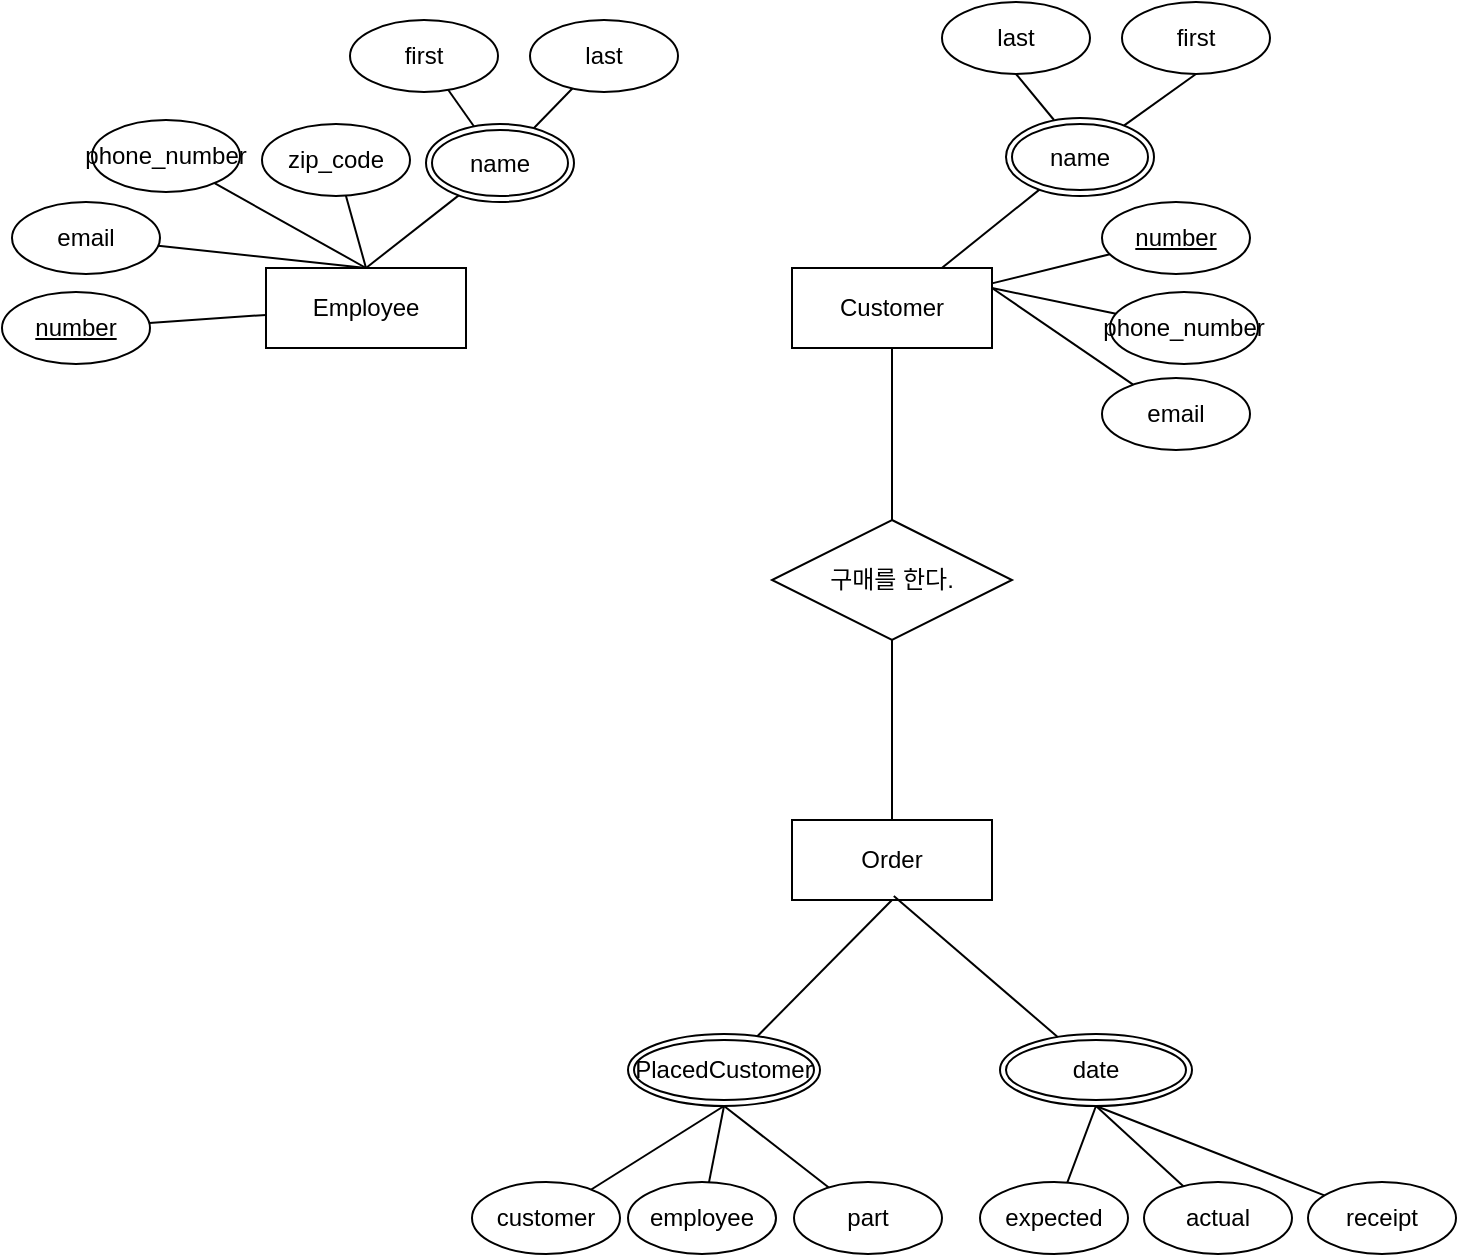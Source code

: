<mxfile version="24.0.8" type="github">
  <diagram name="페이지-1" id="WPOqP1bTp_Iol4xRQsoV">
    <mxGraphModel dx="1225" dy="1223" grid="0" gridSize="10" guides="1" tooltips="1" connect="1" arrows="1" fold="1" page="0" pageScale="1" pageWidth="1600" pageHeight="900" math="0" shadow="0">
      <root>
        <mxCell id="0" />
        <mxCell id="1" parent="0" />
        <mxCell id="xTMbIJmY8bYaw_9mGzrM-14" value="Employee" style="whiteSpace=wrap;html=1;align=center;" vertex="1" parent="1">
          <mxGeometry x="296" y="365" width="100" height="40" as="geometry" />
        </mxCell>
        <mxCell id="xTMbIJmY8bYaw_9mGzrM-23" style="rounded=0;orthogonalLoop=1;jettySize=auto;html=1;entryX=0.5;entryY=0;entryDx=0;entryDy=0;endArrow=none;endFill=0;" edge="1" parent="1" source="xTMbIJmY8bYaw_9mGzrM-15" target="xTMbIJmY8bYaw_9mGzrM-14">
          <mxGeometry relative="1" as="geometry" />
        </mxCell>
        <mxCell id="xTMbIJmY8bYaw_9mGzrM-15" value="zip_code" style="ellipse;whiteSpace=wrap;html=1;align=center;" vertex="1" parent="1">
          <mxGeometry x="294" y="293" width="74" height="36" as="geometry" />
        </mxCell>
        <mxCell id="xTMbIJmY8bYaw_9mGzrM-27" style="rounded=0;orthogonalLoop=1;jettySize=auto;html=1;endArrow=none;endFill=0;entryX=0.5;entryY=0;entryDx=0;entryDy=0;" edge="1" parent="1" source="xTMbIJmY8bYaw_9mGzrM-16" target="xTMbIJmY8bYaw_9mGzrM-14">
          <mxGeometry relative="1" as="geometry" />
        </mxCell>
        <mxCell id="xTMbIJmY8bYaw_9mGzrM-16" value="phone_number" style="ellipse;whiteSpace=wrap;html=1;align=center;" vertex="1" parent="1">
          <mxGeometry x="209" y="291" width="74" height="36" as="geometry" />
        </mxCell>
        <mxCell id="xTMbIJmY8bYaw_9mGzrM-29" style="rounded=0;orthogonalLoop=1;jettySize=auto;html=1;endArrow=none;endFill=0;" edge="1" parent="1" source="xTMbIJmY8bYaw_9mGzrM-17" target="xTMbIJmY8bYaw_9mGzrM-14">
          <mxGeometry relative="1" as="geometry" />
        </mxCell>
        <mxCell id="xTMbIJmY8bYaw_9mGzrM-17" value="&lt;u&gt;number&lt;/u&gt;" style="ellipse;whiteSpace=wrap;html=1;align=center;" vertex="1" parent="1">
          <mxGeometry x="164" y="377" width="74" height="36" as="geometry" />
        </mxCell>
        <mxCell id="xTMbIJmY8bYaw_9mGzrM-25" style="rounded=0;orthogonalLoop=1;jettySize=auto;html=1;endArrow=none;endFill=0;" edge="1" parent="1" source="xTMbIJmY8bYaw_9mGzrM-18" target="xTMbIJmY8bYaw_9mGzrM-22">
          <mxGeometry relative="1" as="geometry" />
        </mxCell>
        <mxCell id="xTMbIJmY8bYaw_9mGzrM-18" value="last" style="ellipse;whiteSpace=wrap;html=1;align=center;" vertex="1" parent="1">
          <mxGeometry x="428" y="241" width="74" height="36" as="geometry" />
        </mxCell>
        <mxCell id="xTMbIJmY8bYaw_9mGzrM-24" style="rounded=0;orthogonalLoop=1;jettySize=auto;html=1;endArrow=none;endFill=0;" edge="1" parent="1" source="xTMbIJmY8bYaw_9mGzrM-19" target="xTMbIJmY8bYaw_9mGzrM-22">
          <mxGeometry relative="1" as="geometry" />
        </mxCell>
        <mxCell id="xTMbIJmY8bYaw_9mGzrM-19" value="first" style="ellipse;whiteSpace=wrap;html=1;align=center;" vertex="1" parent="1">
          <mxGeometry x="338" y="241" width="74" height="36" as="geometry" />
        </mxCell>
        <mxCell id="xTMbIJmY8bYaw_9mGzrM-28" style="rounded=0;orthogonalLoop=1;jettySize=auto;html=1;entryX=0.5;entryY=0;entryDx=0;entryDy=0;endArrow=none;endFill=0;" edge="1" parent="1" source="xTMbIJmY8bYaw_9mGzrM-20" target="xTMbIJmY8bYaw_9mGzrM-14">
          <mxGeometry relative="1" as="geometry" />
        </mxCell>
        <mxCell id="xTMbIJmY8bYaw_9mGzrM-20" value="email" style="ellipse;whiteSpace=wrap;html=1;align=center;" vertex="1" parent="1">
          <mxGeometry x="169" y="332" width="74" height="36" as="geometry" />
        </mxCell>
        <mxCell id="xTMbIJmY8bYaw_9mGzrM-26" style="rounded=0;orthogonalLoop=1;jettySize=auto;html=1;endArrow=none;endFill=0;entryX=0.5;entryY=0;entryDx=0;entryDy=0;" edge="1" parent="1" source="xTMbIJmY8bYaw_9mGzrM-22" target="xTMbIJmY8bYaw_9mGzrM-14">
          <mxGeometry relative="1" as="geometry" />
        </mxCell>
        <mxCell id="xTMbIJmY8bYaw_9mGzrM-22" value="name" style="ellipse;shape=doubleEllipse;margin=3;whiteSpace=wrap;html=1;align=center;" vertex="1" parent="1">
          <mxGeometry x="376" y="293" width="74" height="39" as="geometry" />
        </mxCell>
        <mxCell id="xTMbIJmY8bYaw_9mGzrM-48" style="edgeStyle=orthogonalEdgeStyle;rounded=0;orthogonalLoop=1;jettySize=auto;html=1;endArrow=none;endFill=0;" edge="1" parent="1" source="xTMbIJmY8bYaw_9mGzrM-30" target="xTMbIJmY8bYaw_9mGzrM-47">
          <mxGeometry relative="1" as="geometry" />
        </mxCell>
        <mxCell id="xTMbIJmY8bYaw_9mGzrM-30" value="Customer" style="whiteSpace=wrap;html=1;align=center;" vertex="1" parent="1">
          <mxGeometry x="559" y="365" width="100" height="40" as="geometry" />
        </mxCell>
        <mxCell id="xTMbIJmY8bYaw_9mGzrM-33" style="rounded=0;orthogonalLoop=1;jettySize=auto;html=1;endArrow=none;endFill=0;exitX=0.5;exitY=1;exitDx=0;exitDy=0;" edge="1" parent="1" target="xTMbIJmY8bYaw_9mGzrM-35" source="xTMbIJmY8bYaw_9mGzrM-37">
          <mxGeometry relative="1" as="geometry">
            <mxPoint x="739" y="272" as="sourcePoint" />
          </mxGeometry>
        </mxCell>
        <mxCell id="xTMbIJmY8bYaw_9mGzrM-34" style="rounded=0;orthogonalLoop=1;jettySize=auto;html=1;endArrow=none;endFill=0;exitX=0.5;exitY=1;exitDx=0;exitDy=0;" edge="1" parent="1" source="xTMbIJmY8bYaw_9mGzrM-36">
          <mxGeometry relative="1" as="geometry">
            <mxPoint x="672" y="269" as="sourcePoint" />
            <mxPoint x="690" y="291" as="targetPoint" />
          </mxGeometry>
        </mxCell>
        <mxCell id="xTMbIJmY8bYaw_9mGzrM-38" style="rounded=0;orthogonalLoop=1;jettySize=auto;html=1;endArrow=none;endFill=0;" edge="1" parent="1" source="xTMbIJmY8bYaw_9mGzrM-35" target="xTMbIJmY8bYaw_9mGzrM-30">
          <mxGeometry relative="1" as="geometry" />
        </mxCell>
        <mxCell id="xTMbIJmY8bYaw_9mGzrM-35" value="name" style="ellipse;shape=doubleEllipse;margin=3;whiteSpace=wrap;html=1;align=center;" vertex="1" parent="1">
          <mxGeometry x="666" y="290" width="74" height="39" as="geometry" />
        </mxCell>
        <mxCell id="xTMbIJmY8bYaw_9mGzrM-36" value="last" style="ellipse;whiteSpace=wrap;html=1;align=center;" vertex="1" parent="1">
          <mxGeometry x="634" y="232" width="74" height="36" as="geometry" />
        </mxCell>
        <mxCell id="xTMbIJmY8bYaw_9mGzrM-37" value="first" style="ellipse;whiteSpace=wrap;html=1;align=center;" vertex="1" parent="1">
          <mxGeometry x="724" y="232" width="74" height="36" as="geometry" />
        </mxCell>
        <mxCell id="xTMbIJmY8bYaw_9mGzrM-40" style="rounded=0;orthogonalLoop=1;jettySize=auto;html=1;endArrow=none;endFill=0;" edge="1" parent="1" source="xTMbIJmY8bYaw_9mGzrM-39" target="xTMbIJmY8bYaw_9mGzrM-30">
          <mxGeometry relative="1" as="geometry" />
        </mxCell>
        <mxCell id="xTMbIJmY8bYaw_9mGzrM-39" value="&lt;u&gt;number&lt;/u&gt;" style="ellipse;whiteSpace=wrap;html=1;align=center;" vertex="1" parent="1">
          <mxGeometry x="714" y="332" width="74" height="36" as="geometry" />
        </mxCell>
        <mxCell id="xTMbIJmY8bYaw_9mGzrM-42" style="rounded=0;orthogonalLoop=1;jettySize=auto;html=1;entryX=1;entryY=0.25;entryDx=0;entryDy=0;endArrow=none;endFill=0;" edge="1" parent="1" source="xTMbIJmY8bYaw_9mGzrM-41" target="xTMbIJmY8bYaw_9mGzrM-30">
          <mxGeometry relative="1" as="geometry" />
        </mxCell>
        <mxCell id="xTMbIJmY8bYaw_9mGzrM-41" value="phone_number" style="ellipse;whiteSpace=wrap;html=1;align=center;" vertex="1" parent="1">
          <mxGeometry x="718" y="377" width="74" height="36" as="geometry" />
        </mxCell>
        <mxCell id="xTMbIJmY8bYaw_9mGzrM-44" style="rounded=0;orthogonalLoop=1;jettySize=auto;html=1;entryX=1;entryY=0.25;entryDx=0;entryDy=0;endArrow=none;endFill=0;" edge="1" parent="1" source="xTMbIJmY8bYaw_9mGzrM-43" target="xTMbIJmY8bYaw_9mGzrM-30">
          <mxGeometry relative="1" as="geometry" />
        </mxCell>
        <mxCell id="xTMbIJmY8bYaw_9mGzrM-43" value="email" style="ellipse;whiteSpace=wrap;html=1;align=center;" vertex="1" parent="1">
          <mxGeometry x="714" y="420" width="74" height="36" as="geometry" />
        </mxCell>
        <mxCell id="xTMbIJmY8bYaw_9mGzrM-57" style="rounded=0;orthogonalLoop=1;jettySize=auto;html=1;endArrow=none;endFill=0;exitX=0.5;exitY=1;exitDx=0;exitDy=0;" edge="1" parent="1" source="xTMbIJmY8bYaw_9mGzrM-45" target="xTMbIJmY8bYaw_9mGzrM-50">
          <mxGeometry relative="1" as="geometry" />
        </mxCell>
        <mxCell id="xTMbIJmY8bYaw_9mGzrM-45" value="Order" style="whiteSpace=wrap;html=1;align=center;" vertex="1" parent="1">
          <mxGeometry x="559" y="641" width="100" height="40" as="geometry" />
        </mxCell>
        <mxCell id="xTMbIJmY8bYaw_9mGzrM-49" style="edgeStyle=orthogonalEdgeStyle;rounded=0;orthogonalLoop=1;jettySize=auto;html=1;endArrow=none;endFill=0;" edge="1" parent="1" source="xTMbIJmY8bYaw_9mGzrM-47" target="xTMbIJmY8bYaw_9mGzrM-45">
          <mxGeometry relative="1" as="geometry" />
        </mxCell>
        <mxCell id="xTMbIJmY8bYaw_9mGzrM-47" value="구매를 한다." style="shape=rhombus;perimeter=rhombusPerimeter;whiteSpace=wrap;html=1;align=center;" vertex="1" parent="1">
          <mxGeometry x="549" y="491" width="120" height="60" as="geometry" />
        </mxCell>
        <mxCell id="xTMbIJmY8bYaw_9mGzrM-50" value="PlacedCustomer" style="ellipse;shape=doubleEllipse;margin=3;whiteSpace=wrap;html=1;align=center;" vertex="1" parent="1">
          <mxGeometry x="477" y="748" width="96" height="36" as="geometry" />
        </mxCell>
        <mxCell id="xTMbIJmY8bYaw_9mGzrM-54" style="rounded=0;orthogonalLoop=1;jettySize=auto;html=1;endArrow=none;endFill=0;entryX=0.5;entryY=1;entryDx=0;entryDy=0;" edge="1" parent="1" source="xTMbIJmY8bYaw_9mGzrM-51" target="xTMbIJmY8bYaw_9mGzrM-50">
          <mxGeometry relative="1" as="geometry" />
        </mxCell>
        <mxCell id="xTMbIJmY8bYaw_9mGzrM-51" value="customer" style="ellipse;whiteSpace=wrap;html=1;align=center;" vertex="1" parent="1">
          <mxGeometry x="399" y="822" width="74" height="36" as="geometry" />
        </mxCell>
        <mxCell id="xTMbIJmY8bYaw_9mGzrM-55" style="rounded=0;orthogonalLoop=1;jettySize=auto;html=1;entryX=0.5;entryY=1;entryDx=0;entryDy=0;endArrow=none;endFill=0;" edge="1" parent="1" source="xTMbIJmY8bYaw_9mGzrM-52" target="xTMbIJmY8bYaw_9mGzrM-50">
          <mxGeometry relative="1" as="geometry" />
        </mxCell>
        <mxCell id="xTMbIJmY8bYaw_9mGzrM-52" value="employee" style="ellipse;whiteSpace=wrap;html=1;align=center;" vertex="1" parent="1">
          <mxGeometry x="477" y="822" width="74" height="36" as="geometry" />
        </mxCell>
        <mxCell id="xTMbIJmY8bYaw_9mGzrM-56" style="rounded=0;orthogonalLoop=1;jettySize=auto;html=1;entryX=0.5;entryY=1;entryDx=0;entryDy=0;endArrow=none;endFill=0;" edge="1" parent="1" source="xTMbIJmY8bYaw_9mGzrM-53" target="xTMbIJmY8bYaw_9mGzrM-50">
          <mxGeometry relative="1" as="geometry" />
        </mxCell>
        <mxCell id="xTMbIJmY8bYaw_9mGzrM-53" value="part" style="ellipse;whiteSpace=wrap;html=1;align=center;" vertex="1" parent="1">
          <mxGeometry x="560" y="822" width="74" height="36" as="geometry" />
        </mxCell>
        <mxCell id="xTMbIJmY8bYaw_9mGzrM-63" style="rounded=0;orthogonalLoop=1;jettySize=auto;html=1;endArrow=none;endFill=0;exitX=0.5;exitY=1;exitDx=0;exitDy=0;" edge="1" parent="1" source="xTMbIJmY8bYaw_9mGzrM-58" target="xTMbIJmY8bYaw_9mGzrM-60">
          <mxGeometry relative="1" as="geometry" />
        </mxCell>
        <mxCell id="xTMbIJmY8bYaw_9mGzrM-64" style="rounded=0;orthogonalLoop=1;jettySize=auto;html=1;endArrow=none;endFill=0;exitX=0.5;exitY=1;exitDx=0;exitDy=0;" edge="1" parent="1" source="xTMbIJmY8bYaw_9mGzrM-58" target="xTMbIJmY8bYaw_9mGzrM-61">
          <mxGeometry relative="1" as="geometry" />
        </mxCell>
        <mxCell id="xTMbIJmY8bYaw_9mGzrM-58" value="date" style="ellipse;shape=doubleEllipse;margin=3;whiteSpace=wrap;html=1;align=center;" vertex="1" parent="1">
          <mxGeometry x="663" y="748" width="96" height="36" as="geometry" />
        </mxCell>
        <mxCell id="xTMbIJmY8bYaw_9mGzrM-59" style="rounded=0;orthogonalLoop=1;jettySize=auto;html=1;entryX=0.509;entryY=0.95;entryDx=0;entryDy=0;entryPerimeter=0;endArrow=none;endFill=0;" edge="1" parent="1" source="xTMbIJmY8bYaw_9mGzrM-58" target="xTMbIJmY8bYaw_9mGzrM-45">
          <mxGeometry relative="1" as="geometry" />
        </mxCell>
        <mxCell id="xTMbIJmY8bYaw_9mGzrM-60" value="expected" style="ellipse;whiteSpace=wrap;html=1;align=center;" vertex="1" parent="1">
          <mxGeometry x="653" y="822" width="74" height="36" as="geometry" />
        </mxCell>
        <mxCell id="xTMbIJmY8bYaw_9mGzrM-61" value="actual" style="ellipse;whiteSpace=wrap;html=1;align=center;" vertex="1" parent="1">
          <mxGeometry x="735" y="822" width="74" height="36" as="geometry" />
        </mxCell>
        <mxCell id="xTMbIJmY8bYaw_9mGzrM-65" style="rounded=0;orthogonalLoop=1;jettySize=auto;html=1;endArrow=none;endFill=0;entryX=0.5;entryY=1;entryDx=0;entryDy=0;" edge="1" parent="1" source="xTMbIJmY8bYaw_9mGzrM-62" target="xTMbIJmY8bYaw_9mGzrM-58">
          <mxGeometry relative="1" as="geometry" />
        </mxCell>
        <mxCell id="xTMbIJmY8bYaw_9mGzrM-62" value="receipt" style="ellipse;whiteSpace=wrap;html=1;align=center;" vertex="1" parent="1">
          <mxGeometry x="817" y="822" width="74" height="36" as="geometry" />
        </mxCell>
      </root>
    </mxGraphModel>
  </diagram>
</mxfile>

